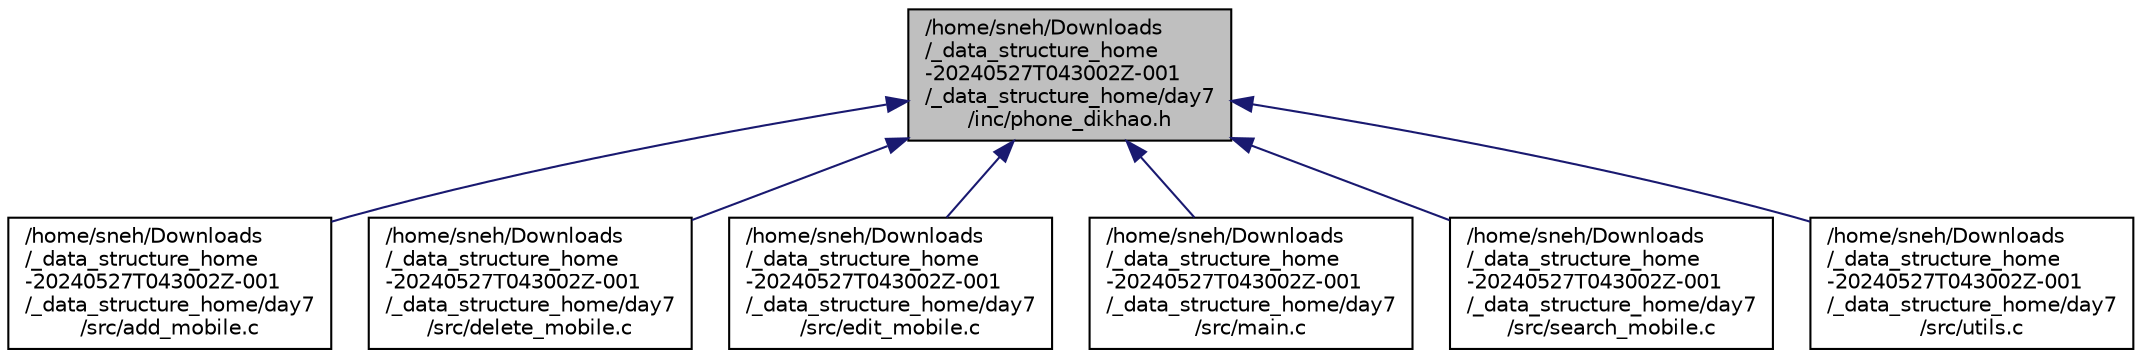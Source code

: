 digraph "/home/sneh/Downloads/_data_structure_home-20240527T043002Z-001/_data_structure_home/day7/inc/phone_dikhao.h"
{
 // LATEX_PDF_SIZE
  edge [fontname="Helvetica",fontsize="10",labelfontname="Helvetica",labelfontsize="10"];
  node [fontname="Helvetica",fontsize="10",shape=record];
  Node1 [label="/home/sneh/Downloads\l/_data_structure_home\l-20240527T043002Z-001\l/_data_structure_home/day7\l/inc/phone_dikhao.h",height=0.2,width=0.4,color="black", fillcolor="grey75", style="filled", fontcolor="black",tooltip=" "];
  Node1 -> Node2 [dir="back",color="midnightblue",fontsize="10",style="solid",fontname="Helvetica"];
  Node2 [label="/home/sneh/Downloads\l/_data_structure_home\l-20240527T043002Z-001\l/_data_structure_home/day7\l/src/add_mobile.c",height=0.2,width=0.4,color="black", fillcolor="white", style="filled",URL="$add__mobile_8c.html",tooltip=" "];
  Node1 -> Node3 [dir="back",color="midnightblue",fontsize="10",style="solid",fontname="Helvetica"];
  Node3 [label="/home/sneh/Downloads\l/_data_structure_home\l-20240527T043002Z-001\l/_data_structure_home/day7\l/src/delete_mobile.c",height=0.2,width=0.4,color="black", fillcolor="white", style="filled",URL="$delete__mobile_8c.html",tooltip=" "];
  Node1 -> Node4 [dir="back",color="midnightblue",fontsize="10",style="solid",fontname="Helvetica"];
  Node4 [label="/home/sneh/Downloads\l/_data_structure_home\l-20240527T043002Z-001\l/_data_structure_home/day7\l/src/edit_mobile.c",height=0.2,width=0.4,color="black", fillcolor="white", style="filled",URL="$edit__mobile_8c.html",tooltip=" "];
  Node1 -> Node5 [dir="back",color="midnightblue",fontsize="10",style="solid",fontname="Helvetica"];
  Node5 [label="/home/sneh/Downloads\l/_data_structure_home\l-20240527T043002Z-001\l/_data_structure_home/day7\l/src/main.c",height=0.2,width=0.4,color="black", fillcolor="white", style="filled",URL="$main_8c.html",tooltip=" "];
  Node1 -> Node6 [dir="back",color="midnightblue",fontsize="10",style="solid",fontname="Helvetica"];
  Node6 [label="/home/sneh/Downloads\l/_data_structure_home\l-20240527T043002Z-001\l/_data_structure_home/day7\l/src/search_mobile.c",height=0.2,width=0.4,color="black", fillcolor="white", style="filled",URL="$search__mobile_8c.html",tooltip=" "];
  Node1 -> Node7 [dir="back",color="midnightblue",fontsize="10",style="solid",fontname="Helvetica"];
  Node7 [label="/home/sneh/Downloads\l/_data_structure_home\l-20240527T043002Z-001\l/_data_structure_home/day7\l/src/utils.c",height=0.2,width=0.4,color="black", fillcolor="white", style="filled",URL="$utils_8c.html",tooltip=" "];
}
